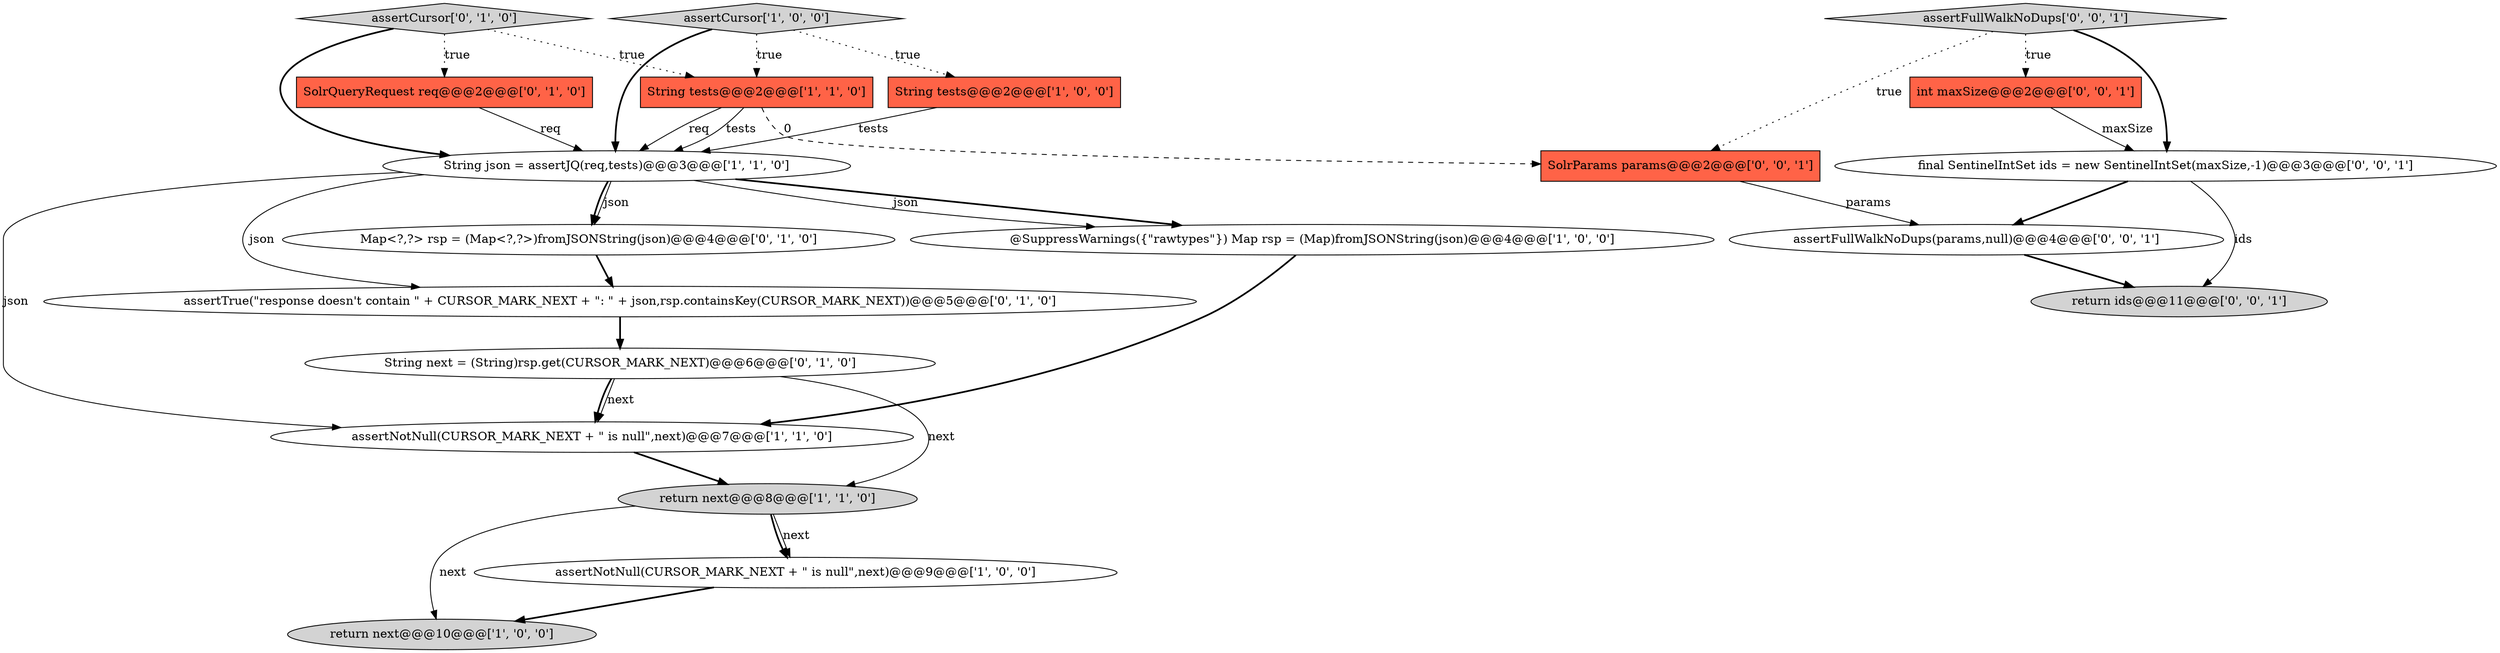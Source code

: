 digraph {
5 [style = filled, label = "String tests@@@2@@@['1', '0', '0']", fillcolor = tomato, shape = box image = "AAA0AAABBB1BBB"];
3 [style = filled, label = "return next@@@8@@@['1', '1', '0']", fillcolor = lightgray, shape = ellipse image = "AAA0AAABBB1BBB"];
6 [style = filled, label = "String tests@@@2@@@['1', '1', '0']", fillcolor = tomato, shape = box image = "AAA0AAABBB1BBB"];
7 [style = filled, label = "String json = assertJQ(req,tests)@@@3@@@['1', '1', '0']", fillcolor = white, shape = ellipse image = "AAA0AAABBB1BBB"];
8 [style = filled, label = "assertNotNull(CURSOR_MARK_NEXT + \" is null\",next)@@@7@@@['1', '1', '0']", fillcolor = white, shape = ellipse image = "AAA0AAABBB1BBB"];
18 [style = filled, label = "final SentinelIntSet ids = new SentinelIntSet(maxSize,-1)@@@3@@@['0', '0', '1']", fillcolor = white, shape = ellipse image = "AAA0AAABBB3BBB"];
10 [style = filled, label = "assertTrue(\"response doesn't contain \" + CURSOR_MARK_NEXT + \": \" + json,rsp.containsKey(CURSOR_MARK_NEXT))@@@5@@@['0', '1', '0']", fillcolor = white, shape = ellipse image = "AAA0AAABBB2BBB"];
19 [style = filled, label = "assertFullWalkNoDups['0', '0', '1']", fillcolor = lightgray, shape = diamond image = "AAA0AAABBB3BBB"];
12 [style = filled, label = "Map<?,?> rsp = (Map<?,?>)fromJSONString(json)@@@4@@@['0', '1', '0']", fillcolor = white, shape = ellipse image = "AAA0AAABBB2BBB"];
2 [style = filled, label = "assertCursor['1', '0', '0']", fillcolor = lightgray, shape = diamond image = "AAA0AAABBB1BBB"];
9 [style = filled, label = "assertCursor['0', '1', '0']", fillcolor = lightgray, shape = diamond image = "AAA0AAABBB2BBB"];
16 [style = filled, label = "SolrParams params@@@2@@@['0', '0', '1']", fillcolor = tomato, shape = box image = "AAA0AAABBB3BBB"];
4 [style = filled, label = "assertNotNull(CURSOR_MARK_NEXT + \" is null\",next)@@@9@@@['1', '0', '0']", fillcolor = white, shape = ellipse image = "AAA0AAABBB1BBB"];
1 [style = filled, label = "return next@@@10@@@['1', '0', '0']", fillcolor = lightgray, shape = ellipse image = "AAA0AAABBB1BBB"];
15 [style = filled, label = "int maxSize@@@2@@@['0', '0', '1']", fillcolor = tomato, shape = box image = "AAA0AAABBB3BBB"];
14 [style = filled, label = "return ids@@@11@@@['0', '0', '1']", fillcolor = lightgray, shape = ellipse image = "AAA0AAABBB3BBB"];
13 [style = filled, label = "String next = (String)rsp.get(CURSOR_MARK_NEXT)@@@6@@@['0', '1', '0']", fillcolor = white, shape = ellipse image = "AAA0AAABBB2BBB"];
17 [style = filled, label = "assertFullWalkNoDups(params,null)@@@4@@@['0', '0', '1']", fillcolor = white, shape = ellipse image = "AAA0AAABBB3BBB"];
11 [style = filled, label = "SolrQueryRequest req@@@2@@@['0', '1', '0']", fillcolor = tomato, shape = box image = "AAA0AAABBB2BBB"];
0 [style = filled, label = "@SuppressWarnings({\"rawtypes\"}) Map rsp = (Map)fromJSONString(json)@@@4@@@['1', '0', '0']", fillcolor = white, shape = ellipse image = "AAA0AAABBB1BBB"];
3->4 [style = solid, label="next"];
3->1 [style = solid, label="next"];
5->7 [style = solid, label="tests"];
7->8 [style = solid, label="json"];
18->14 [style = solid, label="ids"];
2->7 [style = bold, label=""];
9->11 [style = dotted, label="true"];
2->5 [style = dotted, label="true"];
7->10 [style = solid, label="json"];
2->6 [style = dotted, label="true"];
17->14 [style = bold, label=""];
0->8 [style = bold, label=""];
11->7 [style = solid, label="req"];
9->6 [style = dotted, label="true"];
4->1 [style = bold, label=""];
8->3 [style = bold, label=""];
9->7 [style = bold, label=""];
13->3 [style = solid, label="next"];
12->10 [style = bold, label=""];
19->16 [style = dotted, label="true"];
7->12 [style = bold, label=""];
10->13 [style = bold, label=""];
6->7 [style = solid, label="req"];
7->0 [style = bold, label=""];
19->15 [style = dotted, label="true"];
6->16 [style = dashed, label="0"];
6->7 [style = solid, label="tests"];
18->17 [style = bold, label=""];
13->8 [style = bold, label=""];
7->12 [style = solid, label="json"];
13->8 [style = solid, label="next"];
19->18 [style = bold, label=""];
7->0 [style = solid, label="json"];
3->4 [style = bold, label=""];
16->17 [style = solid, label="params"];
15->18 [style = solid, label="maxSize"];
}
